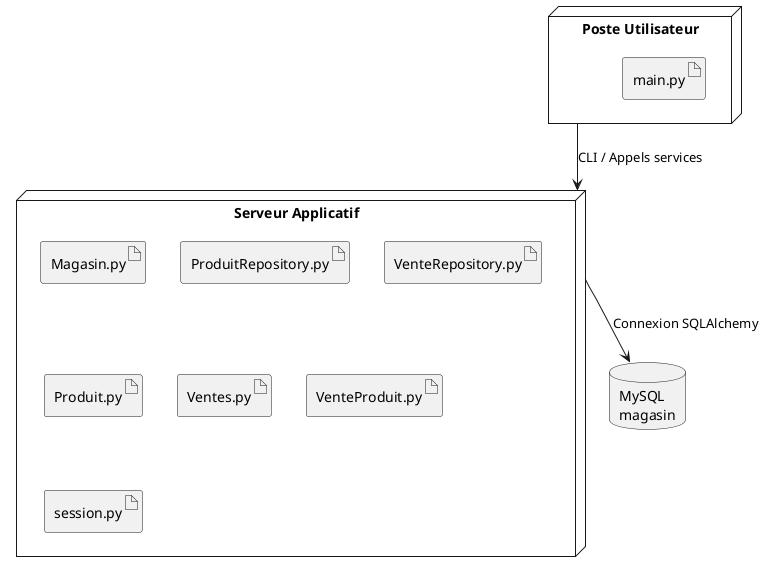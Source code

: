 @startuml
node "Poste Utilisateur" as client {
    artifact "main.py"
}

node "Serveur Applicatif" as app {
    artifact "Magasin.py"
    artifact "ProduitRepository.py"
    artifact "VenteRepository.py"
    artifact "Produit.py"
    artifact "Ventes.py"
    artifact "VenteProduit.py"
    artifact "session.py"
}

database "MySQL\nmagasin" as db

client --> app : CLI / Appels services
app --> db : Connexion SQLAlchemy

@enduml